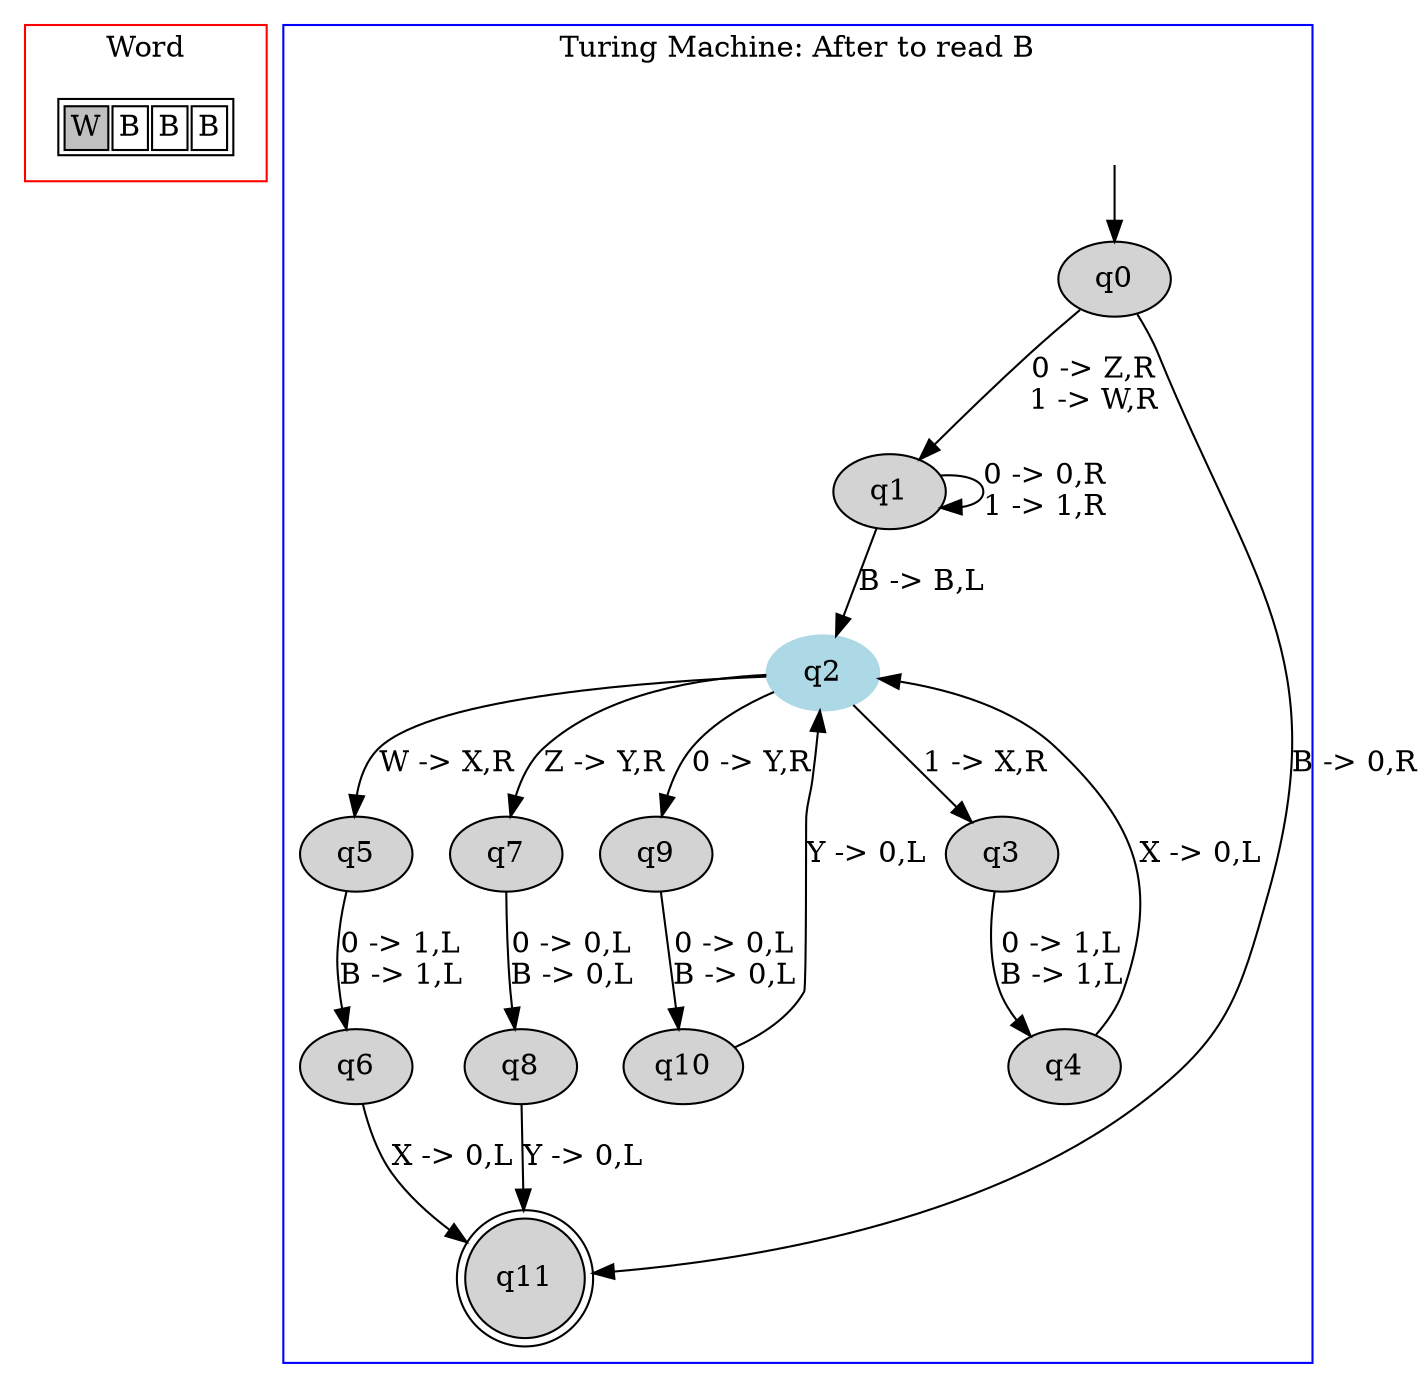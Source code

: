 digraph G {
	subgraph cluster_0 {
		node [shape=plaintext];

struct1 [label=<<TABLE>
<TR>
<TD BGCOLOR="gray"><FONT>W</FONT></TD>
<TD><FONT>B</FONT></TD>
<TD><FONT>B</FONT></TD>
<TD><FONT>B</FONT></TD>
</TR>
</TABLE>>];
label = "Word";
color=red;
}
	subgraph cluster_1 {
		node [style=filled];
		label = "Turing Machine: After to read B"
		color=blue;

		q0;
		q1;
		q2 [color="lightblue"];
		q3;
		q4;
		q5;
		q6;
		q7;
		q8;
		q9;
		q10;
		q11 [shape="doublecircle"];
		q0->q1[label="0 -> Z,R
1 -> W,R"];
		q0->q11[label="B -> 0,R"];
		q1->q1[label="0 -> 0,R
1 -> 1,R"];
		q1->q2[label="B -> B,L"];
		q2->q3[label="1 -> X,R"];
		q2->q5[label="W -> X,R"];
		q2->q7[label="Z -> Y,R"];
		q2->q9[label="0 -> Y,R"];
		q3->q4[label="0 -> 1,L
B -> 1,L"];
		q4->q2[label="X -> 0,L"];
		q5->q6[label="0 -> 1,L
B -> 1,L"];
		q6->q11[label="X -> 0,L"];
		q7->q8[label="0 -> 0,L
B -> 0,L"];
		q8->q11[label="Y -> 0,L"];
		q9->q10[label="0 -> 0,L
B -> 0,L"];
		q10->q2[label="Y -> 0,L"];
x [color=white, label=""];		x->q0	}

}